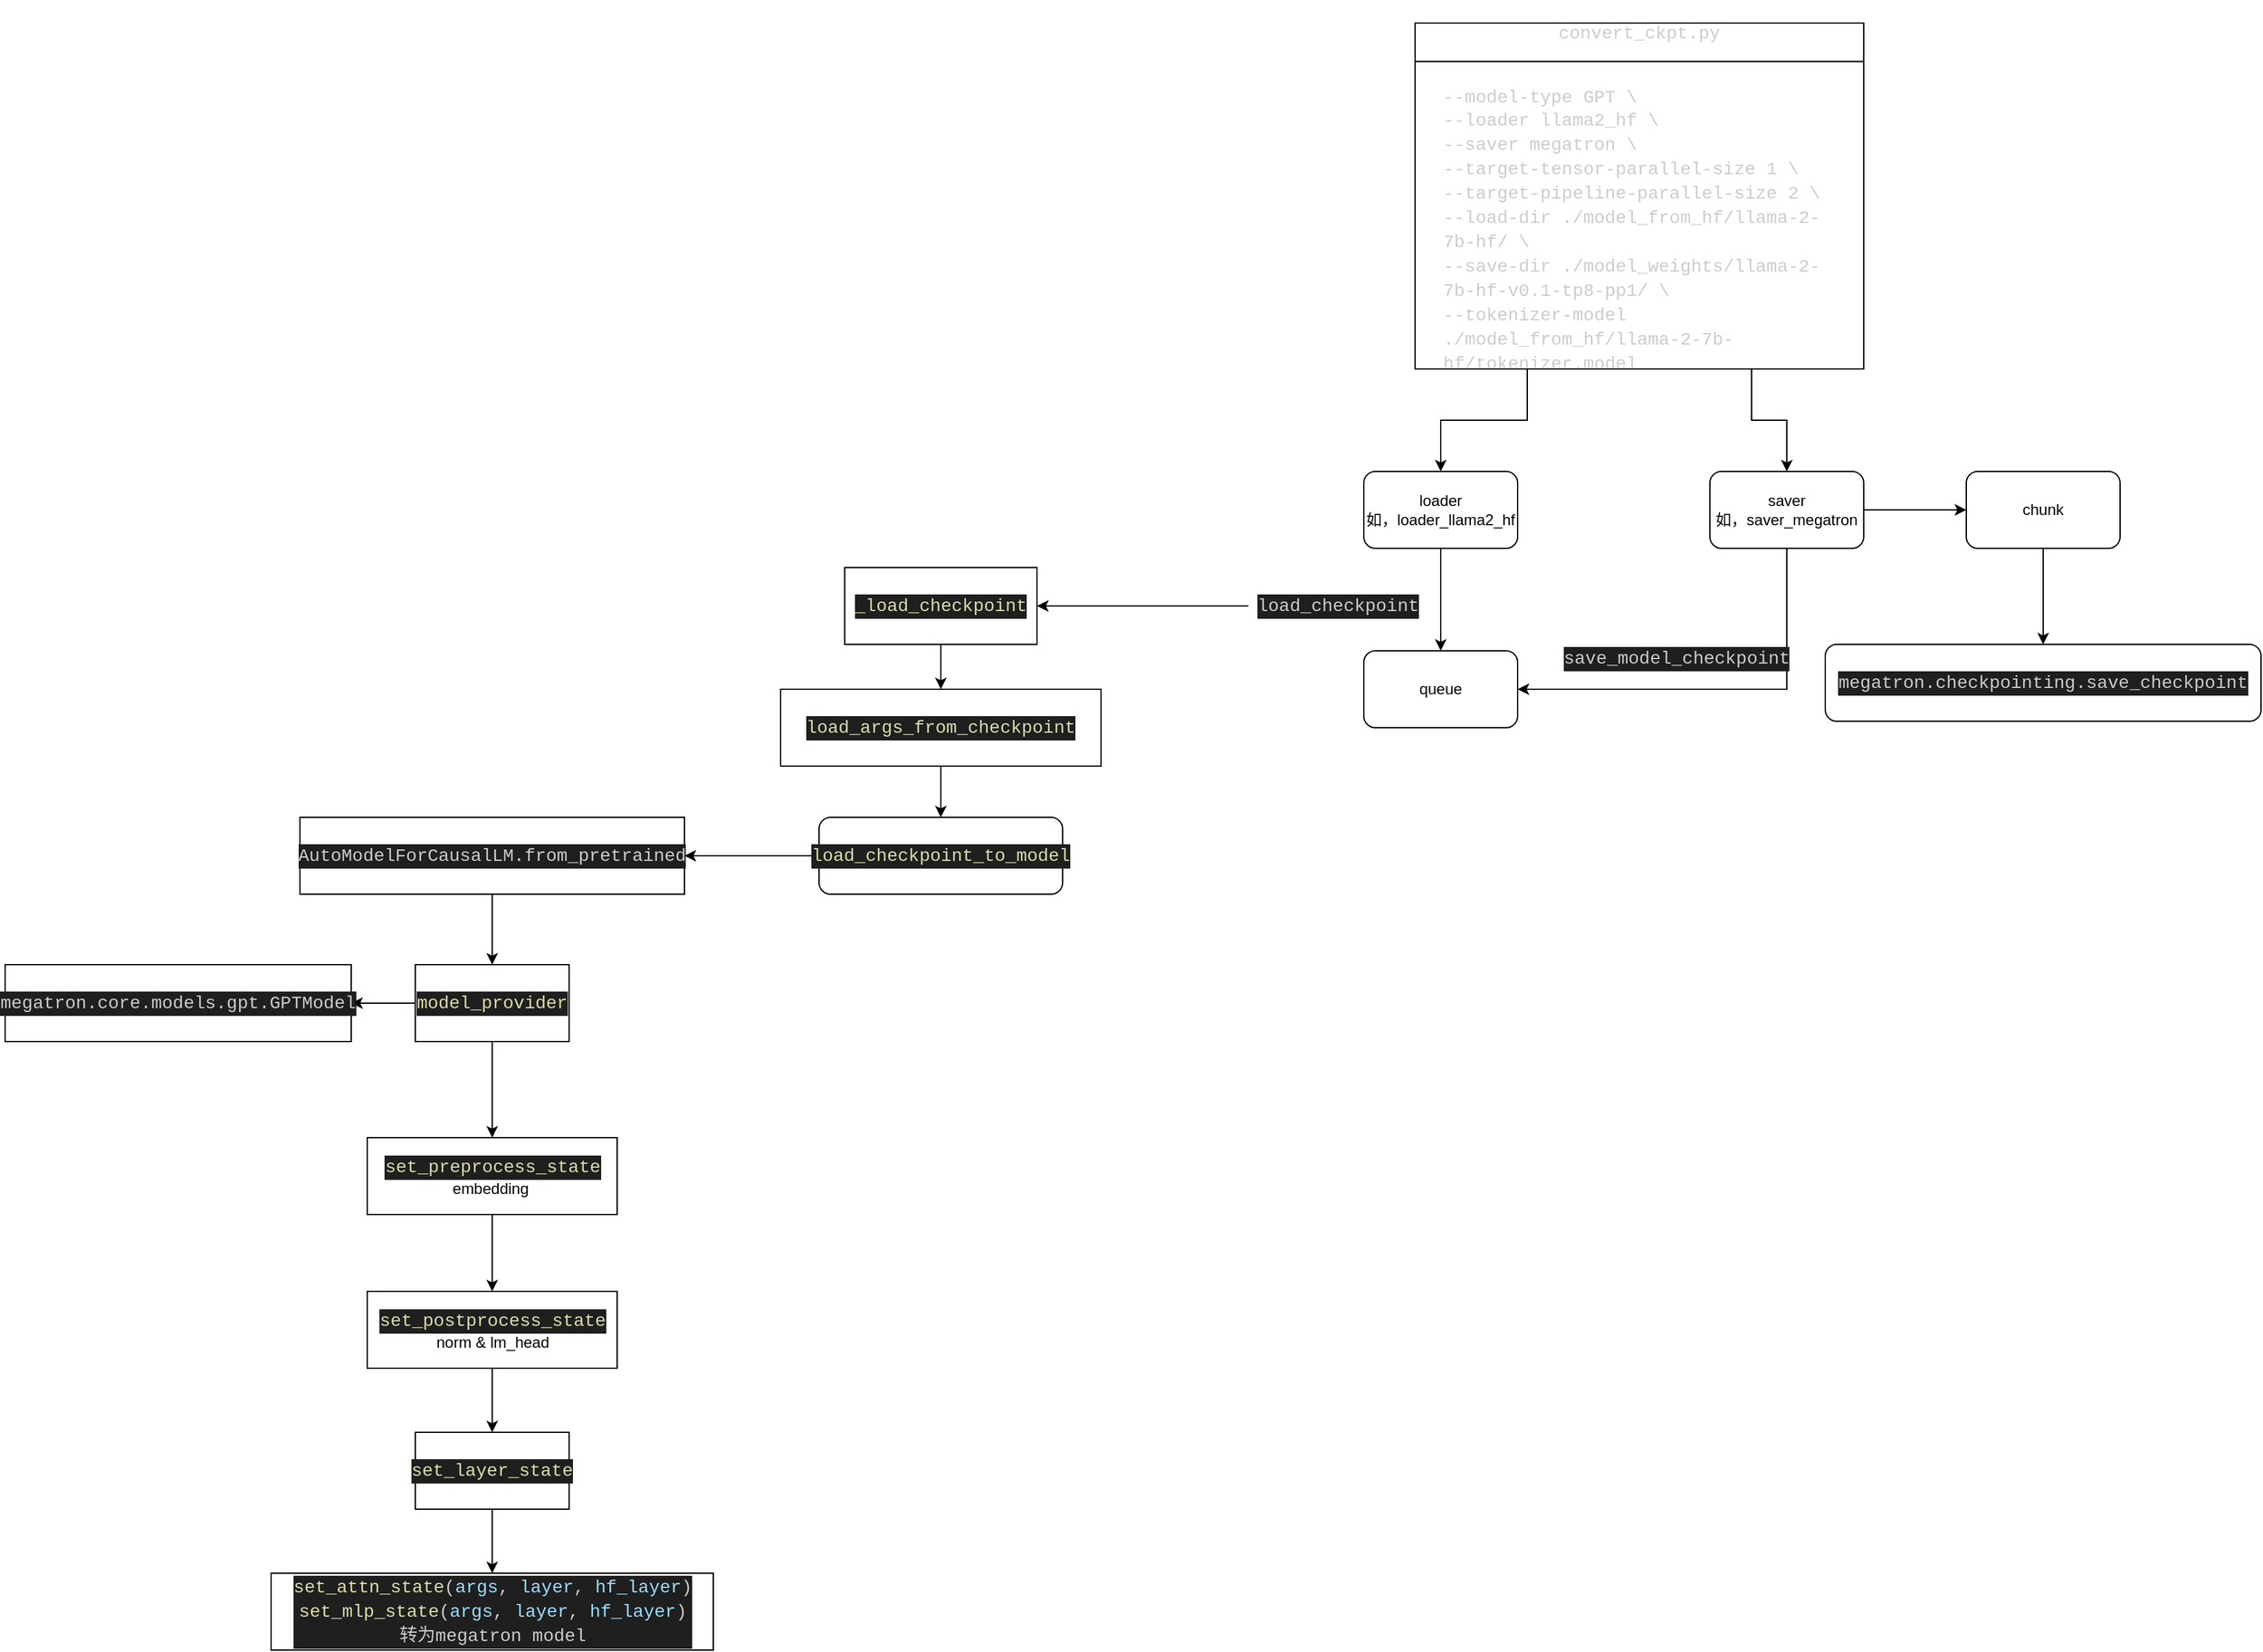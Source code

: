 <mxfile version="24.2.5" type="device">
  <diagram name="第 1 页" id="YlG5PlWSHE7TLvTB3SHS">
    <mxGraphModel dx="3344" dy="1262" grid="1" gridSize="10" guides="1" tooltips="1" connect="1" arrows="1" fold="1" page="1" pageScale="1" pageWidth="827" pageHeight="1169" math="0" shadow="0">
      <root>
        <mxCell id="0" />
        <mxCell id="1" parent="0" />
        <mxCell id="TDvC_k-j2ZqDIT2Ywzxn-8" style="edgeStyle=orthogonalEdgeStyle;rounded=0;orthogonalLoop=1;jettySize=auto;html=1;exitX=0.25;exitY=1;exitDx=0;exitDy=0;entryX=0.5;entryY=0;entryDx=0;entryDy=0;" edge="1" parent="1" source="TDvC_k-j2ZqDIT2Ywzxn-1" target="TDvC_k-j2ZqDIT2Ywzxn-5">
          <mxGeometry relative="1" as="geometry" />
        </mxCell>
        <mxCell id="TDvC_k-j2ZqDIT2Ywzxn-9" style="edgeStyle=orthogonalEdgeStyle;rounded=0;orthogonalLoop=1;jettySize=auto;html=1;exitX=0.75;exitY=1;exitDx=0;exitDy=0;entryX=0.5;entryY=0;entryDx=0;entryDy=0;" edge="1" parent="1" source="TDvC_k-j2ZqDIT2Ywzxn-1" target="TDvC_k-j2ZqDIT2Ywzxn-6">
          <mxGeometry relative="1" as="geometry" />
        </mxCell>
        <mxCell id="TDvC_k-j2ZqDIT2Ywzxn-1" value="&lt;pre style=&quot;margin-top: 0px; background-color: var(--vscode-textCodeBlock-background); border: 1px solid var(--vscode-widget-border); padding: 16px; border-radius: 3px; overflow: auto; text-wrap: wrap; color: rgb(204, 204, 204); font-size: 14px; text-align: start;&quot;&gt;&lt;code style=&quot;font-family: var(--vscode-editor-font-family, &amp;quot;SF Mono&amp;quot;, Monaco, Menlo, Consolas, &amp;quot;Ubuntu Mono&amp;quot;, &amp;quot;Liberation Mono&amp;quot;, &amp;quot;DejaVu Sans Mono&amp;quot;, &amp;quot;Courier New&amp;quot;, monospace); color: var(--vscode-editor-foreground); background: none; padding: 0px; border-radius: 4px; font-size: 1em; line-height: 1.357em; display: inline-block; tab-size: 4; position: relative;&quot; dir=&quot;auto&quot; class=&quot;code-line language-shell&quot; data-line=&quot;127&quot;&gt;convert_ckpt.py&lt;/code&gt;&lt;/pre&gt;" style="swimlane;fontStyle=0;childLayout=stackLayout;horizontal=1;startSize=30;horizontalStack=0;resizeParent=1;resizeParentMax=0;resizeLast=0;collapsible=1;marginBottom=0;whiteSpace=wrap;html=1;" vertex="1" parent="1">
          <mxGeometry x="200" y="210" width="350" height="270" as="geometry" />
        </mxCell>
        <mxCell id="TDvC_k-j2ZqDIT2Ywzxn-2" value="&lt;pre style=&quot;margin-top: 0px; background-color: var(--vscode-textCodeBlock-background); border: 1px solid var(--vscode-widget-border); padding: 16px; border-radius: 3px; overflow: auto; text-wrap: wrap; color: rgb(204, 204, 204); font-size: 14px;&quot;&gt;&lt;code style=&quot;font-family: var(--vscode-editor-font-family, &amp;quot;SF Mono&amp;quot;, Monaco, Menlo, Consolas, &amp;quot;Ubuntu Mono&amp;quot;, &amp;quot;Liberation Mono&amp;quot;, &amp;quot;DejaVu Sans Mono&amp;quot;, &amp;quot;Courier New&amp;quot;, monospace); color: var(--vscode-editor-foreground); background: none; padding: 0px; border-radius: 4px; font-size: 1em; line-height: 1.357em; display: inline-block; tab-size: 4; position: relative;&quot; dir=&quot;auto&quot; class=&quot;code-line language-bash&quot; data-line=&quot;108&quot;&gt;--model-type GPT \&lt;br&gt;--loader llama2_hf \&lt;br&gt;--saver megatron \&lt;br&gt;--target-tensor-parallel-size 1 \&lt;br&gt;--target-pipeline-parallel-size 2 \&lt;br&gt;--load-dir ./model_from_hf/llama-2-7b-hf/ \&lt;br&gt;--save-dir ./model_weights/llama-2-7b-hf-v0.1-tp8-pp1/ \&lt;br&gt;--tokenizer-model ./model_from_hf/llama-2-7b-hf/tokenizer.model&lt;/code&gt;&lt;/pre&gt;" style="text;strokeColor=none;fillColor=none;align=left;verticalAlign=middle;spacingLeft=4;spacingRight=4;overflow=hidden;points=[[0,0.5],[1,0.5]];portConstraint=eastwest;rotatable=0;whiteSpace=wrap;html=1;" vertex="1" parent="TDvC_k-j2ZqDIT2Ywzxn-1">
          <mxGeometry y="30" width="350" height="240" as="geometry" />
        </mxCell>
        <mxCell id="TDvC_k-j2ZqDIT2Ywzxn-10" style="edgeStyle=orthogonalEdgeStyle;rounded=0;orthogonalLoop=1;jettySize=auto;html=1;exitX=0.5;exitY=1;exitDx=0;exitDy=0;entryX=0.5;entryY=0;entryDx=0;entryDy=0;" edge="1" parent="1" source="TDvC_k-j2ZqDIT2Ywzxn-5" target="TDvC_k-j2ZqDIT2Ywzxn-7">
          <mxGeometry relative="1" as="geometry" />
        </mxCell>
        <mxCell id="TDvC_k-j2ZqDIT2Ywzxn-5" value="loader&lt;div&gt;如，loader_llama2_hf&lt;/div&gt;" style="rounded=1;whiteSpace=wrap;html=1;" vertex="1" parent="1">
          <mxGeometry x="160" y="560" width="120" height="60" as="geometry" />
        </mxCell>
        <mxCell id="TDvC_k-j2ZqDIT2Ywzxn-12" style="edgeStyle=orthogonalEdgeStyle;rounded=0;orthogonalLoop=1;jettySize=auto;html=1;exitX=0.5;exitY=1;exitDx=0;exitDy=0;entryX=1;entryY=0.5;entryDx=0;entryDy=0;" edge="1" parent="1" source="TDvC_k-j2ZqDIT2Ywzxn-6" target="TDvC_k-j2ZqDIT2Ywzxn-7">
          <mxGeometry relative="1" as="geometry" />
        </mxCell>
        <mxCell id="TDvC_k-j2ZqDIT2Ywzxn-41" value="" style="edgeStyle=orthogonalEdgeStyle;rounded=0;orthogonalLoop=1;jettySize=auto;html=1;" edge="1" parent="1" source="TDvC_k-j2ZqDIT2Ywzxn-6" target="TDvC_k-j2ZqDIT2Ywzxn-40">
          <mxGeometry relative="1" as="geometry" />
        </mxCell>
        <mxCell id="TDvC_k-j2ZqDIT2Ywzxn-6" value="saver&lt;div&gt;如，saver_megatron&lt;/div&gt;" style="rounded=1;whiteSpace=wrap;html=1;" vertex="1" parent="1">
          <mxGeometry x="430" y="560" width="120" height="60" as="geometry" />
        </mxCell>
        <mxCell id="TDvC_k-j2ZqDIT2Ywzxn-7" value="queue" style="rounded=1;whiteSpace=wrap;html=1;" vertex="1" parent="1">
          <mxGeometry x="160" y="700" width="120" height="60" as="geometry" />
        </mxCell>
        <mxCell id="TDvC_k-j2ZqDIT2Ywzxn-23" value="" style="edgeStyle=orthogonalEdgeStyle;rounded=0;orthogonalLoop=1;jettySize=auto;html=1;" edge="1" parent="1" source="TDvC_k-j2ZqDIT2Ywzxn-11" target="TDvC_k-j2ZqDIT2Ywzxn-22">
          <mxGeometry relative="1" as="geometry" />
        </mxCell>
        <mxCell id="TDvC_k-j2ZqDIT2Ywzxn-11" value="&lt;div style=&quot;color: rgb(204, 204, 204); background-color: rgb(31, 31, 31); font-family: Consolas, &amp;quot;Courier New&amp;quot;, monospace; font-size: 14px; line-height: 19px; white-space: pre;&quot;&gt;load_checkpoint&lt;/div&gt;" style="text;html=1;align=center;verticalAlign=middle;whiteSpace=wrap;rounded=0;" vertex="1" parent="1">
          <mxGeometry x="70" y="650" width="140" height="30" as="geometry" />
        </mxCell>
        <mxCell id="TDvC_k-j2ZqDIT2Ywzxn-13" value="&lt;div style=&quot;color: #cccccc;background-color: #1f1f1f;font-family: Consolas, &#39;Courier New&#39;, monospace;font-weight: normal;font-size: 14px;line-height: 19px;white-space: pre;&quot;&gt;&lt;div&gt;&lt;span style=&quot;color: #cccccc;&quot;&gt;save_model_checkpoint&lt;/span&gt;&lt;/div&gt;&lt;/div&gt;" style="text;whiteSpace=wrap;html=1;" vertex="1" parent="1">
          <mxGeometry x="314" y="690" width="200" height="40" as="geometry" />
        </mxCell>
        <mxCell id="TDvC_k-j2ZqDIT2Ywzxn-19" value="" style="edgeStyle=orthogonalEdgeStyle;rounded=0;orthogonalLoop=1;jettySize=auto;html=1;" edge="1" parent="1" source="TDvC_k-j2ZqDIT2Ywzxn-16" target="TDvC_k-j2ZqDIT2Ywzxn-18">
          <mxGeometry relative="1" as="geometry" />
        </mxCell>
        <mxCell id="TDvC_k-j2ZqDIT2Ywzxn-16" value="&lt;div style=&quot;color: rgb(204, 204, 204); background-color: rgb(31, 31, 31); font-family: Consolas, &amp;quot;Courier New&amp;quot;, monospace; font-size: 14px; line-height: 19px; white-space: pre;&quot;&gt;AutoModelForCausalLM.from_pretrained&lt;/div&gt;" style="whiteSpace=wrap;html=1;" vertex="1" parent="1">
          <mxGeometry x="-670" y="830" width="300" height="60" as="geometry" />
        </mxCell>
        <mxCell id="TDvC_k-j2ZqDIT2Ywzxn-21" value="" style="edgeStyle=orthogonalEdgeStyle;rounded=0;orthogonalLoop=1;jettySize=auto;html=1;" edge="1" parent="1" source="TDvC_k-j2ZqDIT2Ywzxn-18" target="TDvC_k-j2ZqDIT2Ywzxn-20">
          <mxGeometry relative="1" as="geometry" />
        </mxCell>
        <mxCell id="TDvC_k-j2ZqDIT2Ywzxn-39" style="edgeStyle=orthogonalEdgeStyle;rounded=0;orthogonalLoop=1;jettySize=auto;html=1;exitX=0.5;exitY=1;exitDx=0;exitDy=0;entryX=0.5;entryY=0;entryDx=0;entryDy=0;" edge="1" parent="1" source="TDvC_k-j2ZqDIT2Ywzxn-18" target="TDvC_k-j2ZqDIT2Ywzxn-30">
          <mxGeometry relative="1" as="geometry" />
        </mxCell>
        <mxCell id="TDvC_k-j2ZqDIT2Ywzxn-18" value="&lt;div style=&quot;color: rgb(204, 204, 204); background-color: rgb(31, 31, 31); font-family: Consolas, &amp;quot;Courier New&amp;quot;, monospace; font-size: 14px; line-height: 19px; white-space: pre;&quot;&gt;&lt;span style=&quot;color: #dcdcaa;&quot;&gt;model_provider&lt;/span&gt;&lt;/div&gt;" style="whiteSpace=wrap;html=1;" vertex="1" parent="1">
          <mxGeometry x="-580" y="945" width="120" height="60" as="geometry" />
        </mxCell>
        <mxCell id="TDvC_k-j2ZqDIT2Ywzxn-20" value="&lt;div style=&quot;color: rgb(204, 204, 204); background-color: rgb(31, 31, 31); font-family: Consolas, &amp;quot;Courier New&amp;quot;, monospace; font-size: 14px; line-height: 19px; white-space: pre;&quot;&gt;&lt;div style=&quot;line-height: 19px;&quot;&gt;megatron.core.models.gpt.GPTModel&lt;/div&gt;&lt;/div&gt;" style="whiteSpace=wrap;html=1;" vertex="1" parent="1">
          <mxGeometry x="-900" y="945" width="270" height="60" as="geometry" />
        </mxCell>
        <mxCell id="TDvC_k-j2ZqDIT2Ywzxn-27" value="" style="edgeStyle=orthogonalEdgeStyle;rounded=0;orthogonalLoop=1;jettySize=auto;html=1;" edge="1" parent="1" source="TDvC_k-j2ZqDIT2Ywzxn-22" target="TDvC_k-j2ZqDIT2Ywzxn-26">
          <mxGeometry relative="1" as="geometry" />
        </mxCell>
        <mxCell id="TDvC_k-j2ZqDIT2Ywzxn-22" value="&lt;div style=&quot;color: rgb(204, 204, 204); background-color: rgb(31, 31, 31); font-family: Consolas, &amp;quot;Courier New&amp;quot;, monospace; font-size: 14px; line-height: 19px; white-space: pre;&quot;&gt;&lt;span style=&quot;color: #dcdcaa;&quot;&gt;_load_checkpoint&lt;/span&gt;&lt;/div&gt;" style="whiteSpace=wrap;html=1;" vertex="1" parent="1">
          <mxGeometry x="-245" y="635" width="150" height="60" as="geometry" />
        </mxCell>
        <mxCell id="TDvC_k-j2ZqDIT2Ywzxn-29" style="edgeStyle=orthogonalEdgeStyle;rounded=0;orthogonalLoop=1;jettySize=auto;html=1;exitX=0.5;exitY=1;exitDx=0;exitDy=0;entryX=0.5;entryY=0;entryDx=0;entryDy=0;" edge="1" parent="1" source="TDvC_k-j2ZqDIT2Ywzxn-26" target="TDvC_k-j2ZqDIT2Ywzxn-28">
          <mxGeometry relative="1" as="geometry" />
        </mxCell>
        <mxCell id="TDvC_k-j2ZqDIT2Ywzxn-26" value="&lt;div style=&quot;color: rgb(204, 204, 204); background-color: rgb(31, 31, 31); font-family: Consolas, &amp;quot;Courier New&amp;quot;, monospace; font-size: 14px; line-height: 19px; white-space: pre;&quot;&gt;&lt;span style=&quot;color: #dcdcaa;&quot;&gt;load_args_from_checkpoint&lt;/span&gt;&lt;/div&gt;" style="whiteSpace=wrap;html=1;" vertex="1" parent="1">
          <mxGeometry x="-295" y="730" width="250" height="60" as="geometry" />
        </mxCell>
        <mxCell id="TDvC_k-j2ZqDIT2Ywzxn-38" style="edgeStyle=orthogonalEdgeStyle;rounded=0;orthogonalLoop=1;jettySize=auto;html=1;exitX=0;exitY=0.5;exitDx=0;exitDy=0;entryX=1;entryY=0.5;entryDx=0;entryDy=0;" edge="1" parent="1" source="TDvC_k-j2ZqDIT2Ywzxn-28" target="TDvC_k-j2ZqDIT2Ywzxn-16">
          <mxGeometry relative="1" as="geometry" />
        </mxCell>
        <mxCell id="TDvC_k-j2ZqDIT2Ywzxn-28" value="&lt;div style=&quot;color: rgb(204, 204, 204); background-color: rgb(31, 31, 31); font-family: Consolas, &amp;quot;Courier New&amp;quot;, monospace; font-size: 14px; line-height: 19px; white-space: pre;&quot;&gt;&lt;span style=&quot;color: #dcdcaa;&quot;&gt;load_checkpoint_to_model&lt;/span&gt;&lt;/div&gt;" style="rounded=1;whiteSpace=wrap;html=1;" vertex="1" parent="1">
          <mxGeometry x="-265" y="830" width="190" height="60" as="geometry" />
        </mxCell>
        <mxCell id="TDvC_k-j2ZqDIT2Ywzxn-33" value="" style="edgeStyle=orthogonalEdgeStyle;rounded=0;orthogonalLoop=1;jettySize=auto;html=1;" edge="1" parent="1" source="TDvC_k-j2ZqDIT2Ywzxn-30" target="TDvC_k-j2ZqDIT2Ywzxn-32">
          <mxGeometry relative="1" as="geometry" />
        </mxCell>
        <mxCell id="TDvC_k-j2ZqDIT2Ywzxn-30" value="&lt;div style=&quot;color: #cccccc;background-color: #1f1f1f;font-family: Consolas, &#39;Courier New&#39;, monospace;font-weight: normal;font-size: 14px;line-height: 19px;white-space: pre;&quot;&gt;&lt;div&gt;&lt;span style=&quot;color: #dcdcaa;&quot;&gt;set_preprocess_state&lt;/span&gt;&lt;/div&gt;&lt;/div&gt;embedding&amp;nbsp;" style="whiteSpace=wrap;html=1;" vertex="1" parent="1">
          <mxGeometry x="-617.5" y="1080" width="195" height="60" as="geometry" />
        </mxCell>
        <mxCell id="TDvC_k-j2ZqDIT2Ywzxn-35" value="" style="edgeStyle=orthogonalEdgeStyle;rounded=0;orthogonalLoop=1;jettySize=auto;html=1;" edge="1" parent="1" source="TDvC_k-j2ZqDIT2Ywzxn-32" target="TDvC_k-j2ZqDIT2Ywzxn-34">
          <mxGeometry relative="1" as="geometry" />
        </mxCell>
        <mxCell id="TDvC_k-j2ZqDIT2Ywzxn-32" value="&lt;br&gt;&lt;div style=&quot;color: #cccccc;background-color: #1f1f1f;font-family: Consolas, &#39;Courier New&#39;, monospace;font-weight: normal;font-size: 14px;line-height: 19px;white-space: pre;&quot;&gt;&lt;div&gt;&lt;span style=&quot;color: #dcdcaa;&quot;&gt;set_postprocess_state&lt;/span&gt;&lt;/div&gt;&lt;/div&gt;norm &amp;amp; lm_head&lt;div&gt;&lt;br/&gt;&lt;/div&gt;" style="whiteSpace=wrap;html=1;" vertex="1" parent="1">
          <mxGeometry x="-617.5" y="1200" width="195" height="60" as="geometry" />
        </mxCell>
        <mxCell id="TDvC_k-j2ZqDIT2Ywzxn-37" value="" style="edgeStyle=orthogonalEdgeStyle;rounded=0;orthogonalLoop=1;jettySize=auto;html=1;" edge="1" parent="1" source="TDvC_k-j2ZqDIT2Ywzxn-34" target="TDvC_k-j2ZqDIT2Ywzxn-36">
          <mxGeometry relative="1" as="geometry" />
        </mxCell>
        <mxCell id="TDvC_k-j2ZqDIT2Ywzxn-34" value="&lt;div style=&quot;color: rgb(204, 204, 204); background-color: rgb(31, 31, 31); font-family: Consolas, &amp;quot;Courier New&amp;quot;, monospace; font-size: 14px; line-height: 19px; white-space: pre;&quot;&gt;&lt;span style=&quot;color: #dcdcaa;&quot;&gt;set_layer_state&lt;/span&gt;&lt;/div&gt;" style="whiteSpace=wrap;html=1;" vertex="1" parent="1">
          <mxGeometry x="-580" y="1310" width="120" height="60" as="geometry" />
        </mxCell>
        <mxCell id="TDvC_k-j2ZqDIT2Ywzxn-36" value="&lt;div style=&quot;color: rgb(204, 204, 204); background-color: rgb(31, 31, 31); font-family: Consolas, &amp;quot;Courier New&amp;quot;, monospace; font-size: 14px; line-height: 19px; white-space: pre;&quot;&gt;&lt;div&gt;&lt;span style=&quot;color: #dcdcaa;&quot;&gt;set_attn_state&lt;/span&gt;(&lt;span style=&quot;color: #9cdcfe;&quot;&gt;args&lt;/span&gt;, &lt;span style=&quot;color: #9cdcfe;&quot;&gt;layer&lt;/span&gt;, &lt;span style=&quot;color: #9cdcfe;&quot;&gt;hf_layer&lt;/span&gt;)&lt;/div&gt;&lt;div&gt;&lt;span style=&quot;color: #dcdcaa;&quot;&gt;set_mlp_state&lt;/span&gt;(&lt;span style=&quot;color: #9cdcfe;&quot;&gt;args&lt;/span&gt;, &lt;span style=&quot;color: #9cdcfe;&quot;&gt;layer&lt;/span&gt;, &lt;span style=&quot;color: #9cdcfe;&quot;&gt;hf_layer&lt;/span&gt;)&lt;/div&gt;&lt;div&gt;转为megatron model&lt;/div&gt;&lt;/div&gt;" style="whiteSpace=wrap;html=1;" vertex="1" parent="1">
          <mxGeometry x="-692.5" y="1420" width="345" height="60" as="geometry" />
        </mxCell>
        <mxCell id="TDvC_k-j2ZqDIT2Ywzxn-43" value="" style="edgeStyle=orthogonalEdgeStyle;rounded=0;orthogonalLoop=1;jettySize=auto;html=1;" edge="1" parent="1" source="TDvC_k-j2ZqDIT2Ywzxn-40" target="TDvC_k-j2ZqDIT2Ywzxn-42">
          <mxGeometry relative="1" as="geometry" />
        </mxCell>
        <mxCell id="TDvC_k-j2ZqDIT2Ywzxn-40" value="chunk" style="whiteSpace=wrap;html=1;rounded=1;" vertex="1" parent="1">
          <mxGeometry x="630" y="560" width="120" height="60" as="geometry" />
        </mxCell>
        <mxCell id="TDvC_k-j2ZqDIT2Ywzxn-42" value="&lt;div style=&quot;color: rgb(204, 204, 204); background-color: rgb(31, 31, 31); font-family: Consolas, &amp;quot;Courier New&amp;quot;, monospace; font-size: 14px; line-height: 19px; white-space: pre;&quot;&gt;megatron.checkpointing.save_checkpoint&lt;/div&gt;" style="whiteSpace=wrap;html=1;rounded=1;" vertex="1" parent="1">
          <mxGeometry x="520" y="695" width="340" height="60" as="geometry" />
        </mxCell>
      </root>
    </mxGraphModel>
  </diagram>
</mxfile>
